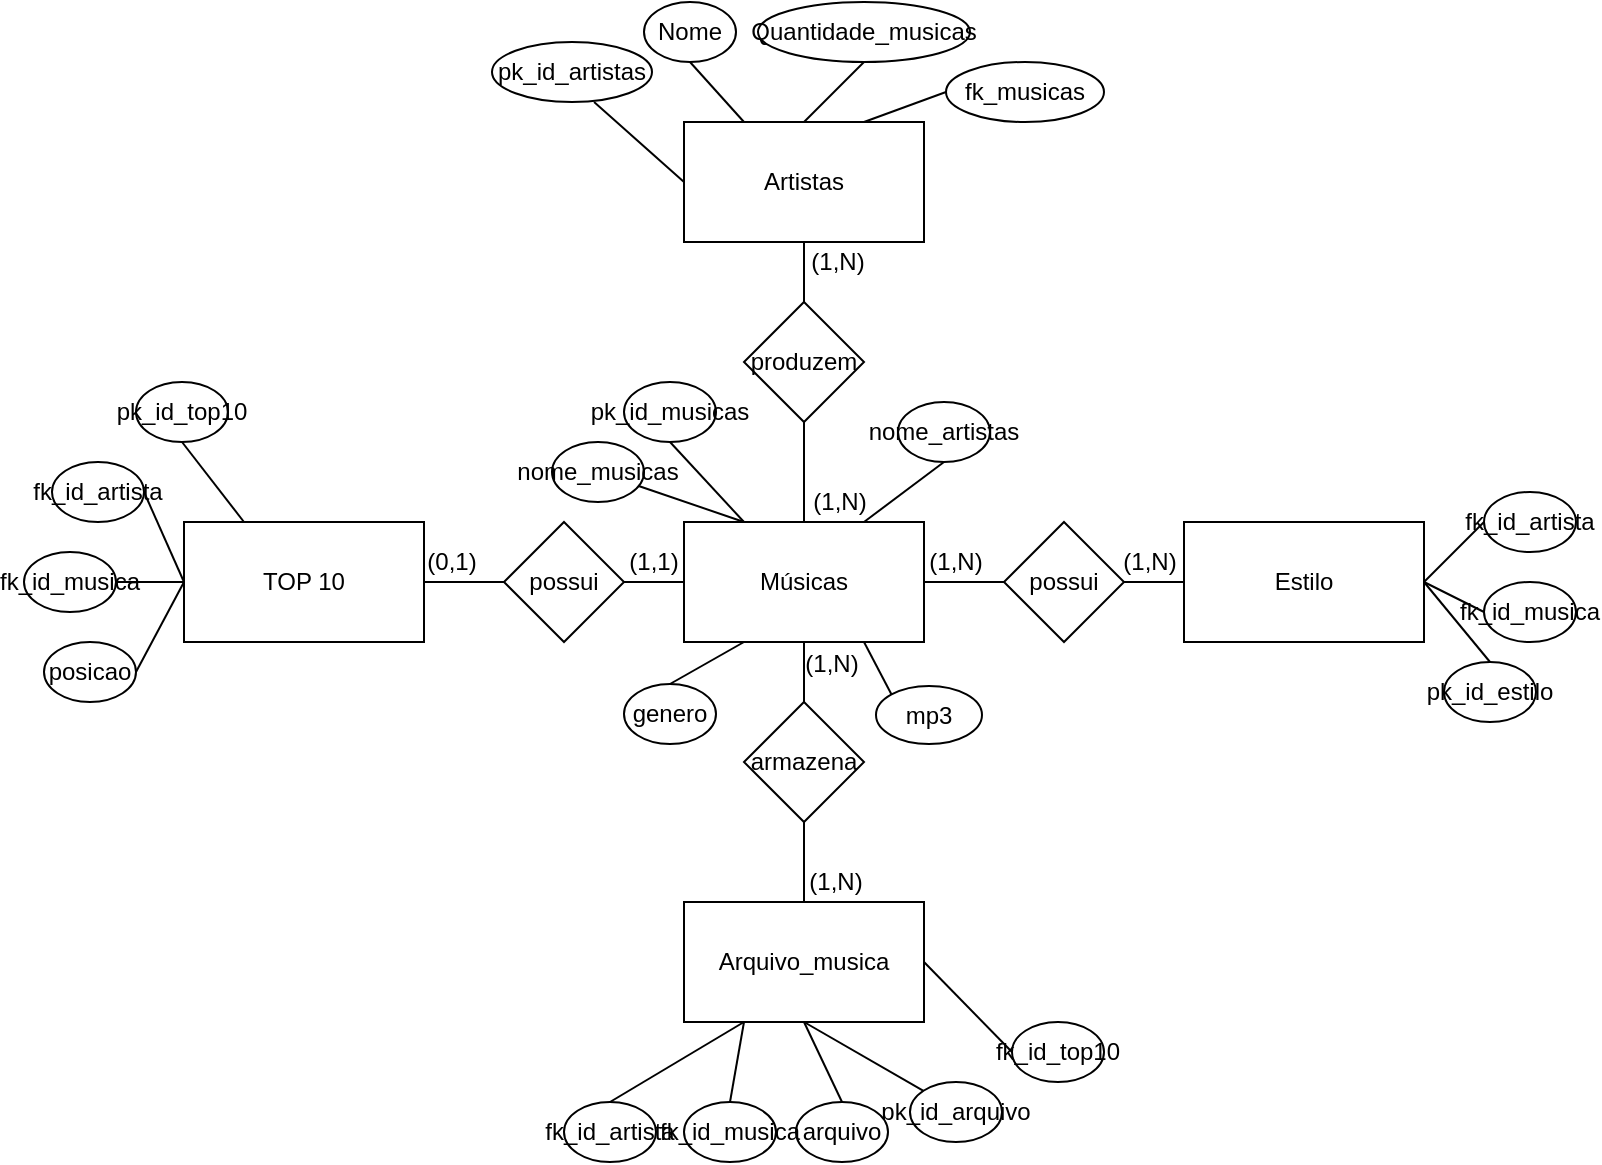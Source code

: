 <mxfile version="24.7.14">
  <diagram name="Página-1" id="Z5qTCC-PuYx7XgyVqgpB">
    <mxGraphModel grid="1" page="1" gridSize="10" guides="1" tooltips="1" connect="1" arrows="1" fold="1" pageScale="1" pageWidth="827" pageHeight="1169" math="0" shadow="0">
      <root>
        <mxCell id="0" />
        <mxCell id="1" parent="0" />
        <mxCell id="6bvVdhG1Sso6OSCACQ8u-1" value="Músicas" style="rounded=0;whiteSpace=wrap;html=1;" vertex="1" parent="1">
          <mxGeometry x="260" y="250" width="120" height="60" as="geometry" />
        </mxCell>
        <mxCell id="6bvVdhG1Sso6OSCACQ8u-2" value="Artistas" style="rounded=0;whiteSpace=wrap;html=1;" vertex="1" parent="1">
          <mxGeometry x="260" y="50" width="120" height="60" as="geometry" />
        </mxCell>
        <mxCell id="6bvVdhG1Sso6OSCACQ8u-3" value="TOP 10" style="rounded=0;whiteSpace=wrap;html=1;" vertex="1" parent="1">
          <mxGeometry x="10" y="250" width="120" height="60" as="geometry" />
        </mxCell>
        <mxCell id="6bvVdhG1Sso6OSCACQ8u-4" value="Estilo" style="rounded=0;whiteSpace=wrap;html=1;" vertex="1" parent="1">
          <mxGeometry x="510" y="250" width="120" height="60" as="geometry" />
        </mxCell>
        <mxCell id="6bvVdhG1Sso6OSCACQ8u-5" value="Arquivo_musica" style="rounded=0;whiteSpace=wrap;html=1;" vertex="1" parent="1">
          <mxGeometry x="260" y="440" width="120" height="60" as="geometry" />
        </mxCell>
        <mxCell id="6bvVdhG1Sso6OSCACQ8u-10" value="produzem" style="rhombus;whiteSpace=wrap;html=1;" vertex="1" parent="1">
          <mxGeometry x="290" y="140" width="60" height="60" as="geometry" />
        </mxCell>
        <mxCell id="6bvVdhG1Sso6OSCACQ8u-11" value="possui" style="rhombus;whiteSpace=wrap;html=1;" vertex="1" parent="1">
          <mxGeometry x="170" y="250" width="60" height="60" as="geometry" />
        </mxCell>
        <mxCell id="6bvVdhG1Sso6OSCACQ8u-12" value="possui" style="rhombus;whiteSpace=wrap;html=1;" vertex="1" parent="1">
          <mxGeometry x="420" y="250" width="60" height="60" as="geometry" />
        </mxCell>
        <mxCell id="6bvVdhG1Sso6OSCACQ8u-13" value="armazena" style="rhombus;whiteSpace=wrap;html=1;" vertex="1" parent="1">
          <mxGeometry x="290" y="340" width="60" height="60" as="geometry" />
        </mxCell>
        <mxCell id="6bvVdhG1Sso6OSCACQ8u-15" value="" style="endArrow=none;html=1;rounded=0;entryX=0.5;entryY=1;entryDx=0;entryDy=0;exitX=0.5;exitY=0;exitDx=0;exitDy=0;" edge="1" parent="1" source="6bvVdhG1Sso6OSCACQ8u-10" target="6bvVdhG1Sso6OSCACQ8u-2">
          <mxGeometry width="50" height="50" relative="1" as="geometry">
            <mxPoint x="380" y="340" as="sourcePoint" />
            <mxPoint x="430" y="290" as="targetPoint" />
          </mxGeometry>
        </mxCell>
        <mxCell id="6bvVdhG1Sso6OSCACQ8u-16" value="" style="endArrow=none;html=1;rounded=0;entryX=0.5;entryY=0;entryDx=0;entryDy=0;exitX=0.5;exitY=1;exitDx=0;exitDy=0;" edge="1" parent="1" source="6bvVdhG1Sso6OSCACQ8u-10" target="6bvVdhG1Sso6OSCACQ8u-1">
          <mxGeometry width="50" height="50" relative="1" as="geometry">
            <mxPoint x="330" y="170" as="sourcePoint" />
            <mxPoint x="330" y="150" as="targetPoint" />
          </mxGeometry>
        </mxCell>
        <mxCell id="6bvVdhG1Sso6OSCACQ8u-17" value="" style="endArrow=none;html=1;rounded=0;entryX=1;entryY=0.5;entryDx=0;entryDy=0;exitX=0;exitY=0.5;exitDx=0;exitDy=0;" edge="1" parent="1" source="6bvVdhG1Sso6OSCACQ8u-1" target="6bvVdhG1Sso6OSCACQ8u-11">
          <mxGeometry width="50" height="50" relative="1" as="geometry">
            <mxPoint x="330" y="230" as="sourcePoint" />
            <mxPoint x="330" y="260" as="targetPoint" />
          </mxGeometry>
        </mxCell>
        <mxCell id="6bvVdhG1Sso6OSCACQ8u-18" value="" style="endArrow=none;html=1;rounded=0;entryX=1;entryY=0.5;entryDx=0;entryDy=0;exitX=0;exitY=0.5;exitDx=0;exitDy=0;" edge="1" parent="1" source="6bvVdhG1Sso6OSCACQ8u-11" target="6bvVdhG1Sso6OSCACQ8u-3">
          <mxGeometry width="50" height="50" relative="1" as="geometry">
            <mxPoint x="270" y="290" as="sourcePoint" />
            <mxPoint x="240" y="290" as="targetPoint" />
          </mxGeometry>
        </mxCell>
        <mxCell id="6bvVdhG1Sso6OSCACQ8u-19" value="" style="endArrow=none;html=1;rounded=0;entryX=1;entryY=0.5;entryDx=0;entryDy=0;exitX=0;exitY=0.5;exitDx=0;exitDy=0;" edge="1" parent="1" source="6bvVdhG1Sso6OSCACQ8u-12" target="6bvVdhG1Sso6OSCACQ8u-1">
          <mxGeometry width="50" height="50" relative="1" as="geometry">
            <mxPoint x="180" y="290" as="sourcePoint" />
            <mxPoint x="140" y="290" as="targetPoint" />
          </mxGeometry>
        </mxCell>
        <mxCell id="6bvVdhG1Sso6OSCACQ8u-20" value="" style="endArrow=none;html=1;rounded=0;entryX=0;entryY=0.5;entryDx=0;entryDy=0;exitX=1;exitY=0.5;exitDx=0;exitDy=0;" edge="1" parent="1" source="6bvVdhG1Sso6OSCACQ8u-12" target="6bvVdhG1Sso6OSCACQ8u-4">
          <mxGeometry width="50" height="50" relative="1" as="geometry">
            <mxPoint x="410" y="290" as="sourcePoint" />
            <mxPoint x="390" y="290" as="targetPoint" />
          </mxGeometry>
        </mxCell>
        <mxCell id="6bvVdhG1Sso6OSCACQ8u-21" value="" style="endArrow=none;html=1;rounded=0;entryX=0.5;entryY=0;entryDx=0;entryDy=0;exitX=0.5;exitY=1;exitDx=0;exitDy=0;" edge="1" parent="1" source="6bvVdhG1Sso6OSCACQ8u-1" target="6bvVdhG1Sso6OSCACQ8u-13">
          <mxGeometry width="50" height="50" relative="1" as="geometry">
            <mxPoint x="470" y="290" as="sourcePoint" />
            <mxPoint x="500" y="290" as="targetPoint" />
          </mxGeometry>
        </mxCell>
        <mxCell id="6bvVdhG1Sso6OSCACQ8u-22" value="" style="endArrow=none;html=1;rounded=0;entryX=0.5;entryY=1;entryDx=0;entryDy=0;exitX=0.5;exitY=0;exitDx=0;exitDy=0;" edge="1" parent="1" source="6bvVdhG1Sso6OSCACQ8u-5" target="6bvVdhG1Sso6OSCACQ8u-13">
          <mxGeometry width="50" height="50" relative="1" as="geometry">
            <mxPoint x="330" y="320" as="sourcePoint" />
            <mxPoint x="330" y="350" as="targetPoint" />
          </mxGeometry>
        </mxCell>
        <mxCell id="6bvVdhG1Sso6OSCACQ8u-24" value="(1,N)" style="text;html=1;align=center;verticalAlign=middle;whiteSpace=wrap;rounded=0;" vertex="1" parent="1">
          <mxGeometry x="318" y="230" width="40" height="20" as="geometry" />
        </mxCell>
        <mxCell id="6bvVdhG1Sso6OSCACQ8u-25" value="(1,N)" style="text;html=1;align=center;verticalAlign=middle;whiteSpace=wrap;rounded=0;" vertex="1" parent="1">
          <mxGeometry x="317" y="110" width="40" height="20" as="geometry" />
        </mxCell>
        <mxCell id="6bvVdhG1Sso6OSCACQ8u-26" value="(1,1)" style="text;html=1;align=center;verticalAlign=middle;whiteSpace=wrap;rounded=0;" vertex="1" parent="1">
          <mxGeometry x="225" y="260" width="40" height="20" as="geometry" />
        </mxCell>
        <mxCell id="6bvVdhG1Sso6OSCACQ8u-27" value="(0,1)" style="text;html=1;align=center;verticalAlign=middle;whiteSpace=wrap;rounded=0;" vertex="1" parent="1">
          <mxGeometry x="124" y="260" width="40" height="20" as="geometry" />
        </mxCell>
        <mxCell id="6bvVdhG1Sso6OSCACQ8u-28" value="(1,N)" style="text;html=1;align=center;verticalAlign=middle;whiteSpace=wrap;rounded=0;" vertex="1" parent="1">
          <mxGeometry x="314" y="311" width="40" height="20" as="geometry" />
        </mxCell>
        <mxCell id="6bvVdhG1Sso6OSCACQ8u-29" value="(1,N)" style="text;html=1;align=center;verticalAlign=middle;whiteSpace=wrap;rounded=0;" vertex="1" parent="1">
          <mxGeometry x="316" y="420" width="40" height="20" as="geometry" />
        </mxCell>
        <mxCell id="6bvVdhG1Sso6OSCACQ8u-30" value="(1,N)" style="text;html=1;align=center;verticalAlign=middle;whiteSpace=wrap;rounded=0;" vertex="1" parent="1">
          <mxGeometry x="379" y="260" width="34" height="20" as="geometry" />
        </mxCell>
        <mxCell id="6bvVdhG1Sso6OSCACQ8u-31" value="(1,N)" style="text;html=1;align=center;verticalAlign=middle;whiteSpace=wrap;rounded=0;" vertex="1" parent="1">
          <mxGeometry x="476" y="260" width="34" height="20" as="geometry" />
        </mxCell>
        <mxCell id="6bvVdhG1Sso6OSCACQ8u-32" value="pk_id_artistas" style="ellipse;whiteSpace=wrap;html=1;" vertex="1" parent="1">
          <mxGeometry x="164" y="10" width="80" height="30" as="geometry" />
        </mxCell>
        <mxCell id="6bvVdhG1Sso6OSCACQ8u-33" value="Nome" style="ellipse;whiteSpace=wrap;html=1;" vertex="1" parent="1">
          <mxGeometry x="240" y="-10" width="46" height="30" as="geometry" />
        </mxCell>
        <mxCell id="6bvVdhG1Sso6OSCACQ8u-34" value="Quantidade_musicas" style="ellipse;whiteSpace=wrap;html=1;" vertex="1" parent="1">
          <mxGeometry x="297" y="-10" width="106" height="30" as="geometry" />
        </mxCell>
        <mxCell id="6bvVdhG1Sso6OSCACQ8u-35" value="fk_musicas" style="ellipse;whiteSpace=wrap;html=1;" vertex="1" parent="1">
          <mxGeometry x="391" y="20" width="79" height="30" as="geometry" />
        </mxCell>
        <mxCell id="6bvVdhG1Sso6OSCACQ8u-36" value="pk_id_musicas" style="ellipse;whiteSpace=wrap;html=1;" vertex="1" parent="1">
          <mxGeometry x="230" y="180" width="46" height="30" as="geometry" />
        </mxCell>
        <mxCell id="6bvVdhG1Sso6OSCACQ8u-37" value="nome_musicas" style="ellipse;whiteSpace=wrap;html=1;" vertex="1" parent="1">
          <mxGeometry x="194" y="210" width="46" height="30" as="geometry" />
        </mxCell>
        <mxCell id="6bvVdhG1Sso6OSCACQ8u-38" value="nome_artistas" style="ellipse;whiteSpace=wrap;html=1;" vertex="1" parent="1">
          <mxGeometry x="367" y="190" width="46" height="30" as="geometry" />
        </mxCell>
        <mxCell id="6bvVdhG1Sso6OSCACQ8u-39" value="genero" style="ellipse;whiteSpace=wrap;html=1;" vertex="1" parent="1">
          <mxGeometry x="230" y="331" width="46" height="30" as="geometry" />
        </mxCell>
        <mxCell id="6bvVdhG1Sso6OSCACQ8u-40" value="mp3" style="ellipse;whiteSpace=wrap;html=1;" vertex="1" parent="1">
          <mxGeometry x="356" y="332" width="53" height="29" as="geometry" />
        </mxCell>
        <mxCell id="6bvVdhG1Sso6OSCACQ8u-42" value="pk_id_top10" style="ellipse;whiteSpace=wrap;html=1;" vertex="1" parent="1">
          <mxGeometry x="-14" y="180" width="46" height="30" as="geometry" />
        </mxCell>
        <mxCell id="6bvVdhG1Sso6OSCACQ8u-43" value="fk_id_artista" style="ellipse;whiteSpace=wrap;html=1;" vertex="1" parent="1">
          <mxGeometry x="-56" y="220" width="46" height="30" as="geometry" />
        </mxCell>
        <mxCell id="6bvVdhG1Sso6OSCACQ8u-44" value="fk_id_musica" style="ellipse;whiteSpace=wrap;html=1;" vertex="1" parent="1">
          <mxGeometry x="-70" y="265" width="46" height="30" as="geometry" />
        </mxCell>
        <mxCell id="6bvVdhG1Sso6OSCACQ8u-45" value="posicao" style="ellipse;whiteSpace=wrap;html=1;" vertex="1" parent="1">
          <mxGeometry x="-60" y="310" width="46" height="30" as="geometry" />
        </mxCell>
        <mxCell id="6bvVdhG1Sso6OSCACQ8u-47" value="pk_id_arquivo" style="ellipse;whiteSpace=wrap;html=1;" vertex="1" parent="1">
          <mxGeometry x="373" y="530" width="46" height="30" as="geometry" />
        </mxCell>
        <mxCell id="6bvVdhG1Sso6OSCACQ8u-48" value="arquivo&lt;span style=&quot;color: rgba(0, 0, 0, 0); font-family: monospace; font-size: 0px; text-align: start; text-wrap: nowrap;&quot;&gt;%3CmxGraphModel%3E%3Croot%3E%3CmxCell%20id%3D%220%22%2F%3E%3CmxCell%20id%3D%221%22%20parent%3D%220%22%2F%3E%3CmxCell%20id%3D%222%22%20value%3D%22pk_id_arquivo%22%20style%3D%22ellipse%3BwhiteSpace%3Dwrap%3Bhtml%3D1%3B%22%20vertex%3D%221%22%20parent%3D%221%22%3E%3CmxGeometry%20x%3D%22374%22%20y%3D%22520%22%20width%3D%2246%22%20height%3D%2230%22%20as%3D%22geometry%22%2F%3E%3C%2FmxCell%3E%3C%2Froot%3E%3C%2FmxGraphModel%3E&lt;/span&gt;" style="ellipse;whiteSpace=wrap;html=1;" vertex="1" parent="1">
          <mxGeometry x="316" y="540" width="46" height="30" as="geometry" />
        </mxCell>
        <mxCell id="6bvVdhG1Sso6OSCACQ8u-50" value="fk_id_musica" style="ellipse;whiteSpace=wrap;html=1;" vertex="1" parent="1">
          <mxGeometry x="260" y="540" width="46" height="30" as="geometry" />
        </mxCell>
        <mxCell id="6bvVdhG1Sso6OSCACQ8u-51" value="fk_id_artista" style="ellipse;whiteSpace=wrap;html=1;" vertex="1" parent="1">
          <mxGeometry x="200" y="540" width="46" height="30" as="geometry" />
        </mxCell>
        <mxCell id="6bvVdhG1Sso6OSCACQ8u-52" value="fk_id_top10" style="ellipse;whiteSpace=wrap;html=1;" vertex="1" parent="1">
          <mxGeometry x="424" y="500" width="46" height="30" as="geometry" />
        </mxCell>
        <mxCell id="6bvVdhG1Sso6OSCACQ8u-53" value="pk_id_estilo" style="ellipse;whiteSpace=wrap;html=1;" vertex="1" parent="1">
          <mxGeometry x="640" y="320" width="46" height="30" as="geometry" />
        </mxCell>
        <mxCell id="6bvVdhG1Sso6OSCACQ8u-54" value="fk_id_musica" style="ellipse;whiteSpace=wrap;html=1;" vertex="1" parent="1">
          <mxGeometry x="660" y="280" width="46" height="30" as="geometry" />
        </mxCell>
        <mxCell id="6bvVdhG1Sso6OSCACQ8u-55" value="fk_id_artista" style="ellipse;whiteSpace=wrap;html=1;" vertex="1" parent="1">
          <mxGeometry x="660" y="235" width="46" height="30" as="geometry" />
        </mxCell>
        <mxCell id="6bvVdhG1Sso6OSCACQ8u-56" value="" style="endArrow=none;html=1;rounded=0;entryX=0.638;entryY=1;entryDx=0;entryDy=0;exitX=0;exitY=0.5;exitDx=0;exitDy=0;entryPerimeter=0;" edge="1" parent="1" source="6bvVdhG1Sso6OSCACQ8u-2" target="6bvVdhG1Sso6OSCACQ8u-32">
          <mxGeometry width="50" height="50" relative="1" as="geometry">
            <mxPoint x="360" y="350" as="sourcePoint" />
            <mxPoint x="410" y="300" as="targetPoint" />
          </mxGeometry>
        </mxCell>
        <mxCell id="6bvVdhG1Sso6OSCACQ8u-58" value="" style="endArrow=none;html=1;rounded=0;entryX=0.5;entryY=1;entryDx=0;entryDy=0;exitX=0.25;exitY=0;exitDx=0;exitDy=0;" edge="1" parent="1" source="6bvVdhG1Sso6OSCACQ8u-2" target="6bvVdhG1Sso6OSCACQ8u-33">
          <mxGeometry width="50" height="50" relative="1" as="geometry">
            <mxPoint x="270" y="90" as="sourcePoint" />
            <mxPoint x="225" y="50" as="targetPoint" />
          </mxGeometry>
        </mxCell>
        <mxCell id="6bvVdhG1Sso6OSCACQ8u-59" value="" style="endArrow=none;html=1;rounded=0;entryX=0.5;entryY=1;entryDx=0;entryDy=0;exitX=0.5;exitY=0;exitDx=0;exitDy=0;" edge="1" parent="1" source="6bvVdhG1Sso6OSCACQ8u-2" target="6bvVdhG1Sso6OSCACQ8u-34">
          <mxGeometry width="50" height="50" relative="1" as="geometry">
            <mxPoint x="300" y="60" as="sourcePoint" />
            <mxPoint x="273" y="30" as="targetPoint" />
          </mxGeometry>
        </mxCell>
        <mxCell id="6bvVdhG1Sso6OSCACQ8u-60" value="" style="endArrow=none;html=1;rounded=0;entryX=0;entryY=0.5;entryDx=0;entryDy=0;exitX=0.75;exitY=0;exitDx=0;exitDy=0;" edge="1" parent="1" source="6bvVdhG1Sso6OSCACQ8u-2" target="6bvVdhG1Sso6OSCACQ8u-35">
          <mxGeometry width="50" height="50" relative="1" as="geometry">
            <mxPoint x="330" y="60" as="sourcePoint" />
            <mxPoint x="360" y="30" as="targetPoint" />
          </mxGeometry>
        </mxCell>
        <mxCell id="6bvVdhG1Sso6OSCACQ8u-61" value="" style="endArrow=none;html=1;rounded=0;entryX=1;entryY=0.5;entryDx=0;entryDy=0;exitX=0;exitY=0.5;exitDx=0;exitDy=0;" edge="1" parent="1" source="6bvVdhG1Sso6OSCACQ8u-55" target="6bvVdhG1Sso6OSCACQ8u-4">
          <mxGeometry width="50" height="50" relative="1" as="geometry">
            <mxPoint x="340" y="70" as="sourcePoint" />
            <mxPoint x="370" y="40" as="targetPoint" />
          </mxGeometry>
        </mxCell>
        <mxCell id="6bvVdhG1Sso6OSCACQ8u-62" value="" style="endArrow=none;html=1;rounded=0;entryX=1;entryY=0.5;entryDx=0;entryDy=0;exitX=0;exitY=0.5;exitDx=0;exitDy=0;" edge="1" parent="1" source="6bvVdhG1Sso6OSCACQ8u-54" target="6bvVdhG1Sso6OSCACQ8u-4">
          <mxGeometry width="50" height="50" relative="1" as="geometry">
            <mxPoint x="670" y="260" as="sourcePoint" />
            <mxPoint x="640" y="290" as="targetPoint" />
          </mxGeometry>
        </mxCell>
        <mxCell id="6bvVdhG1Sso6OSCACQ8u-63" value="" style="endArrow=none;html=1;rounded=0;entryX=1;entryY=0.5;entryDx=0;entryDy=0;exitX=0.5;exitY=0;exitDx=0;exitDy=0;" edge="1" parent="1" source="6bvVdhG1Sso6OSCACQ8u-53" target="6bvVdhG1Sso6OSCACQ8u-4">
          <mxGeometry width="50" height="50" relative="1" as="geometry">
            <mxPoint x="670" y="305" as="sourcePoint" />
            <mxPoint x="640" y="290" as="targetPoint" />
          </mxGeometry>
        </mxCell>
        <mxCell id="6bvVdhG1Sso6OSCACQ8u-64" value="" style="endArrow=none;html=1;rounded=0;entryX=0.5;entryY=1;entryDx=0;entryDy=0;exitX=0.75;exitY=0;exitDx=0;exitDy=0;" edge="1" parent="1" source="6bvVdhG1Sso6OSCACQ8u-1" target="6bvVdhG1Sso6OSCACQ8u-38">
          <mxGeometry width="50" height="50" relative="1" as="geometry">
            <mxPoint x="680" y="315" as="sourcePoint" />
            <mxPoint x="650" y="300" as="targetPoint" />
          </mxGeometry>
        </mxCell>
        <mxCell id="6bvVdhG1Sso6OSCACQ8u-65" value="" style="endArrow=none;html=1;rounded=0;entryX=0.5;entryY=1;entryDx=0;entryDy=0;exitX=0.25;exitY=0;exitDx=0;exitDy=0;" edge="1" parent="1" source="6bvVdhG1Sso6OSCACQ8u-1" target="6bvVdhG1Sso6OSCACQ8u-36">
          <mxGeometry width="50" height="50" relative="1" as="geometry">
            <mxPoint x="690" y="325" as="sourcePoint" />
            <mxPoint x="660" y="310" as="targetPoint" />
          </mxGeometry>
        </mxCell>
        <mxCell id="6bvVdhG1Sso6OSCACQ8u-66" value="" style="endArrow=none;html=1;rounded=0;exitX=0.25;exitY=0;exitDx=0;exitDy=0;" edge="1" parent="1" source="6bvVdhG1Sso6OSCACQ8u-1" target="6bvVdhG1Sso6OSCACQ8u-37">
          <mxGeometry width="50" height="50" relative="1" as="geometry">
            <mxPoint x="300" y="260" as="sourcePoint" />
            <mxPoint x="263" y="220" as="targetPoint" />
          </mxGeometry>
        </mxCell>
        <mxCell id="6bvVdhG1Sso6OSCACQ8u-67" value="" style="endArrow=none;html=1;rounded=0;entryX=0.5;entryY=0;entryDx=0;entryDy=0;exitX=0.25;exitY=1;exitDx=0;exitDy=0;" edge="1" parent="1" source="6bvVdhG1Sso6OSCACQ8u-1" target="6bvVdhG1Sso6OSCACQ8u-39">
          <mxGeometry width="50" height="50" relative="1" as="geometry">
            <mxPoint x="310" y="270" as="sourcePoint" />
            <mxPoint x="273" y="230" as="targetPoint" />
          </mxGeometry>
        </mxCell>
        <mxCell id="6bvVdhG1Sso6OSCACQ8u-68" value="" style="endArrow=none;html=1;rounded=0;entryX=0.75;entryY=1;entryDx=0;entryDy=0;exitX=0;exitY=0;exitDx=0;exitDy=0;" edge="1" parent="1" source="6bvVdhG1Sso6OSCACQ8u-40" target="6bvVdhG1Sso6OSCACQ8u-1">
          <mxGeometry width="50" height="50" relative="1" as="geometry">
            <mxPoint x="300" y="320" as="sourcePoint" />
            <mxPoint x="263" y="341" as="targetPoint" />
          </mxGeometry>
        </mxCell>
        <mxCell id="6bvVdhG1Sso6OSCACQ8u-69" value="" style="endArrow=none;html=1;rounded=0;entryX=0.5;entryY=0;entryDx=0;entryDy=0;exitX=0.25;exitY=1;exitDx=0;exitDy=0;" edge="1" parent="1" source="6bvVdhG1Sso6OSCACQ8u-5" target="6bvVdhG1Sso6OSCACQ8u-51">
          <mxGeometry width="50" height="50" relative="1" as="geometry">
            <mxPoint x="310" y="330" as="sourcePoint" />
            <mxPoint x="273" y="351" as="targetPoint" />
          </mxGeometry>
        </mxCell>
        <mxCell id="6bvVdhG1Sso6OSCACQ8u-70" value="" style="endArrow=none;html=1;rounded=0;entryX=0.5;entryY=0;entryDx=0;entryDy=0;exitX=0.25;exitY=1;exitDx=0;exitDy=0;" edge="1" parent="1" source="6bvVdhG1Sso6OSCACQ8u-5" target="6bvVdhG1Sso6OSCACQ8u-50">
          <mxGeometry width="50" height="50" relative="1" as="geometry">
            <mxPoint x="300" y="510" as="sourcePoint" />
            <mxPoint x="233" y="550" as="targetPoint" />
          </mxGeometry>
        </mxCell>
        <mxCell id="6bvVdhG1Sso6OSCACQ8u-71" value="" style="endArrow=none;html=1;rounded=0;entryX=0.5;entryY=0;entryDx=0;entryDy=0;exitX=0.5;exitY=1;exitDx=0;exitDy=0;" edge="1" parent="1" source="6bvVdhG1Sso6OSCACQ8u-5" target="6bvVdhG1Sso6OSCACQ8u-48">
          <mxGeometry width="50" height="50" relative="1" as="geometry">
            <mxPoint x="300" y="510" as="sourcePoint" />
            <mxPoint x="293" y="550" as="targetPoint" />
          </mxGeometry>
        </mxCell>
        <mxCell id="6bvVdhG1Sso6OSCACQ8u-72" value="" style="endArrow=none;html=1;rounded=0;entryX=0;entryY=0;entryDx=0;entryDy=0;exitX=0.5;exitY=1;exitDx=0;exitDy=0;" edge="1" parent="1" source="6bvVdhG1Sso6OSCACQ8u-5" target="6bvVdhG1Sso6OSCACQ8u-47">
          <mxGeometry width="50" height="50" relative="1" as="geometry">
            <mxPoint x="330" y="510" as="sourcePoint" />
            <mxPoint x="349" y="550" as="targetPoint" />
          </mxGeometry>
        </mxCell>
        <mxCell id="6bvVdhG1Sso6OSCACQ8u-73" value="" style="endArrow=none;html=1;rounded=0;entryX=0;entryY=0.5;entryDx=0;entryDy=0;exitX=1;exitY=0.5;exitDx=0;exitDy=0;" edge="1" parent="1" source="6bvVdhG1Sso6OSCACQ8u-5" target="6bvVdhG1Sso6OSCACQ8u-52">
          <mxGeometry width="50" height="50" relative="1" as="geometry">
            <mxPoint x="330" y="510" as="sourcePoint" />
            <mxPoint x="390" y="544" as="targetPoint" />
          </mxGeometry>
        </mxCell>
        <mxCell id="6bvVdhG1Sso6OSCACQ8u-74" value="" style="endArrow=none;html=1;rounded=0;entryX=0;entryY=0.5;entryDx=0;entryDy=0;exitX=1;exitY=0.5;exitDx=0;exitDy=0;" edge="1" parent="1" source="6bvVdhG1Sso6OSCACQ8u-45" target="6bvVdhG1Sso6OSCACQ8u-3">
          <mxGeometry width="50" height="50" relative="1" as="geometry">
            <mxPoint x="340" y="520" as="sourcePoint" />
            <mxPoint x="400" y="554" as="targetPoint" />
          </mxGeometry>
        </mxCell>
        <mxCell id="6bvVdhG1Sso6OSCACQ8u-75" value="" style="endArrow=none;html=1;rounded=0;entryX=0;entryY=0.5;entryDx=0;entryDy=0;exitX=1;exitY=0.5;exitDx=0;exitDy=0;" edge="1" parent="1" source="6bvVdhG1Sso6OSCACQ8u-44" target="6bvVdhG1Sso6OSCACQ8u-3">
          <mxGeometry width="50" height="50" relative="1" as="geometry">
            <mxPoint x="-4" y="335" as="sourcePoint" />
            <mxPoint x="20" y="290" as="targetPoint" />
          </mxGeometry>
        </mxCell>
        <mxCell id="6bvVdhG1Sso6OSCACQ8u-76" value="" style="endArrow=none;html=1;rounded=0;entryX=0;entryY=0.5;entryDx=0;entryDy=0;exitX=1;exitY=0.5;exitDx=0;exitDy=0;" edge="1" parent="1" source="6bvVdhG1Sso6OSCACQ8u-43" target="6bvVdhG1Sso6OSCACQ8u-3">
          <mxGeometry width="50" height="50" relative="1" as="geometry">
            <mxPoint x="-14" y="290" as="sourcePoint" />
            <mxPoint x="20" y="290" as="targetPoint" />
          </mxGeometry>
        </mxCell>
        <mxCell id="6bvVdhG1Sso6OSCACQ8u-77" value="" style="endArrow=none;html=1;rounded=0;entryX=0.25;entryY=0;entryDx=0;entryDy=0;exitX=0.5;exitY=1;exitDx=0;exitDy=0;" edge="1" parent="1" source="6bvVdhG1Sso6OSCACQ8u-42" target="6bvVdhG1Sso6OSCACQ8u-3">
          <mxGeometry width="50" height="50" relative="1" as="geometry">
            <mxPoint y="245" as="sourcePoint" />
            <mxPoint x="20" y="290" as="targetPoint" />
          </mxGeometry>
        </mxCell>
      </root>
    </mxGraphModel>
  </diagram>
</mxfile>

